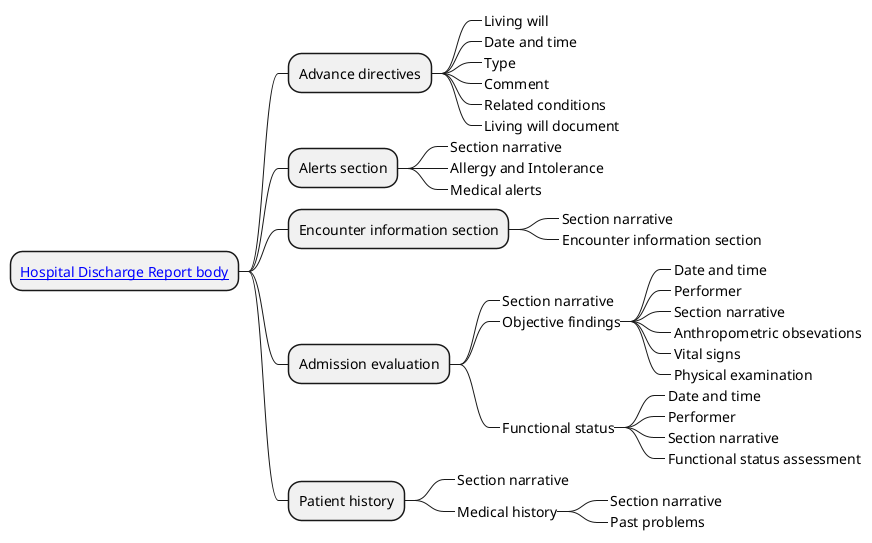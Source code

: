 PlantUML

@startmindmap
skinparam topurl StructureDefinition-
* [[EHDSHospitalDischargeReportBody.html Hospital Discharge Report body]]
** Advance directives
***_ Living will
***_ Date and time
***_ Type
***_ Comment
***_ Related conditions
***_ Living will document
** Alerts section
***_ Section narrative
***_ Allergy and Intolerance
***_ Medical alerts
** Encounter information section
***_ Section narrative
***_ Encounter information section
** Admission evaluation
***_ Section narrative
***_ Objective findings
****_ Date and time
****_ Performer
****_ Section narrative
****_ Anthropometric obsevations
****_ Vital signs
****_ Physical examination
***_ Functional status
****_ Date and time
****_ Performer
****_ Section narrative
****_ Functional status assessment
** Patient history
***_ Section narrative
***_ Medical history
****_ Section narrative
****_ Past problems
@endmindmap